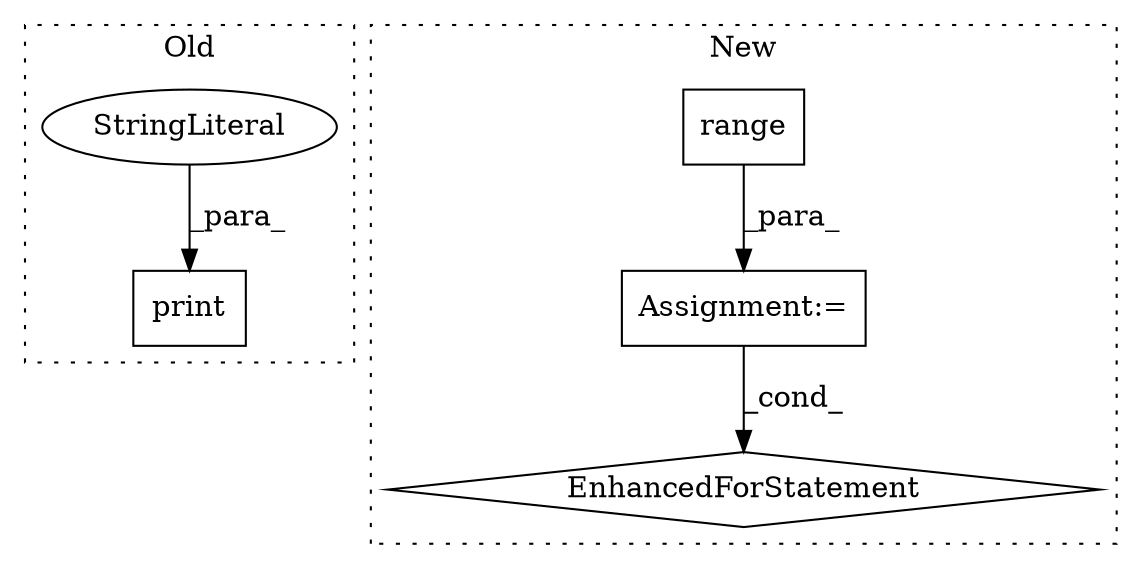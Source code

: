 digraph G {
subgraph cluster0 {
1 [label="print" a="32" s="1086,1108" l="6,1" shape="box"];
5 [label="StringLiteral" a="45" s="1092" l="16" shape="ellipse"];
label = "Old";
style="dotted";
}
subgraph cluster1 {
2 [label="range" a="32" s="1517,1538" l="6,1" shape="box"];
3 [label="Assignment:=" a="7" s="1452,1539" l="57,2" shape="box"];
4 [label="EnhancedForStatement" a="70" s="1452,1539" l="57,2" shape="diamond"];
label = "New";
style="dotted";
}
2 -> 3 [label="_para_"];
3 -> 4 [label="_cond_"];
5 -> 1 [label="_para_"];
}